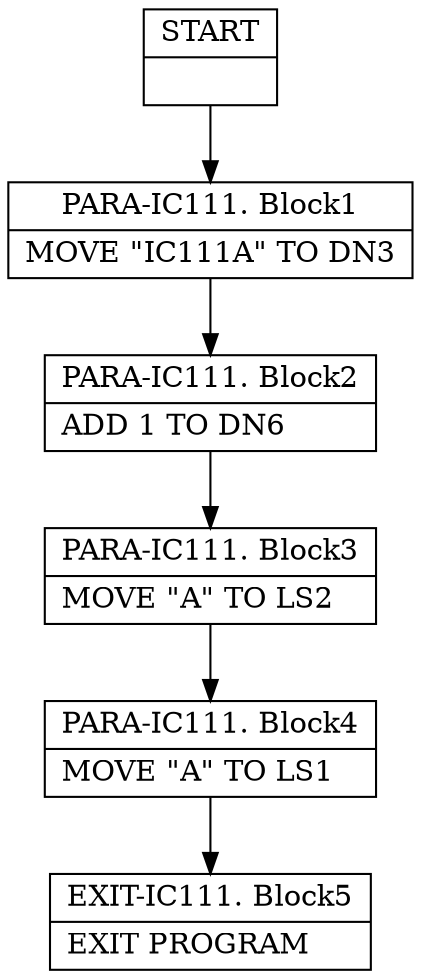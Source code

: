 digraph Cfg {
node [
shape = "record"
]

edge [
arrowtail = "empty"
]
Block0 [
label = "{START|}"
]
Block1 [
label = "{PARA-IC111. Block1|    MOVE \"IC111A\" TO DN3\l}"
]
Block2 [
label = "{PARA-IC111. Block2|    ADD 1 TO DN6\l}"
]
Block3 [
label = "{PARA-IC111. Block3|    MOVE \"A\" TO LS2\l}"
]
Block4 [
label = "{PARA-IC111. Block4|    MOVE \"A\" TO LS1\l}"
]
Block5 [
label = "{EXIT-IC111. Block5|    EXIT PROGRAM\l}"
]
Block0 -> Block1
Block1 -> Block2
Block2 -> Block3
Block3 -> Block4
Block4 -> Block5

}
